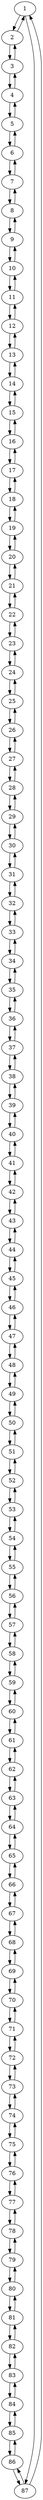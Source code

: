 digraph listacircular {
nodo970362158[label="1"];
nodo970362158->nodo1320463451;
nodo1320463451->nodo970362158;
nodo1320463451[label="2"];
nodo1320463451->nodo1736751462;
nodo1736751462->nodo1320463451;
nodo1736751462[label="3"];
nodo1736751462->nodo226651815;
nodo226651815->nodo1736751462;
nodo226651815[label="4"];
nodo226651815->nodo3161540;
nodo3161540->nodo226651815;
nodo3161540[label="5"];
nodo3161540->nodo1804439533;
nodo1804439533->nodo3161540;
nodo1804439533[label="6"];
nodo1804439533->nodo696276083;
nodo696276083->nodo1804439533;
nodo696276083[label="7"];
nodo696276083->nodo938074290;
nodo938074290->nodo696276083;
nodo938074290[label="8"];
nodo938074290->nodo909518230;
nodo909518230->nodo938074290;
nodo909518230[label="9"];
nodo909518230->nodo826488410;
nodo826488410->nodo909518230;
nodo826488410[label="10"];
nodo826488410->nodo449564621;
nodo449564621->nodo826488410;
nodo449564621[label="11"];
nodo449564621->nodo1650413654;
nodo1650413654->nodo449564621;
nodo1650413654[label="12"];
nodo1650413654->nodo1707266846;
nodo1707266846->nodo1650413654;
nodo1707266846[label="13"];
nodo1707266846->nodo1302059034;
nodo1302059034->nodo1707266846;
nodo1302059034[label="14"];
nodo1302059034->nodo157991875;
nodo157991875->nodo1302059034;
nodo157991875[label="15"];
nodo157991875->nodo288358232;
nodo288358232->nodo157991875;
nodo288358232[label="16"];
nodo288358232->nodo1652986944;
nodo1652986944->nodo288358232;
nodo1652986944[label="17"];
nodo1652986944->nodo1900989186;
nodo1900989186->nodo1652986944;
nodo1900989186[label="18"];
nodo1900989186->nodo778402355;
nodo778402355->nodo1900989186;
nodo778402355[label="19"];
nodo778402355->nodo1079936408;
nodo1079936408->nodo778402355;
nodo1079936408[label="20"];
nodo1079936408->nodo371998023;
nodo371998023->nodo1079936408;
nodo371998023[label="21"];
nodo371998023->nodo297661019;
nodo297661019->nodo371998023;
nodo297661019[label="22"];
nodo297661019->nodo344766141;
nodo344766141->nodo297661019;
nodo344766141[label="23"];
nodo344766141->nodo541754353;
nodo541754353->nodo344766141;
nodo541754353[label="24"];
nodo541754353->nodo1476089018;
nodo1476089018->nodo541754353;
nodo1476089018[label="25"];
nodo1476089018->nodo699026228;
nodo699026228->nodo1476089018;
nodo699026228[label="26"];
nodo699026228->nodo1491220962;
nodo1491220962->nodo699026228;
nodo1491220962[label="27"];
nodo1491220962->nodo742620164;
nodo742620164->nodo1491220962;
nodo742620164[label="28"];
nodo742620164->nodo554738610;
nodo554738610->nodo742620164;
nodo554738610[label="29"];
nodo554738610->nodo1511571279;
nodo1511571279->nodo554738610;
nodo1511571279[label="30"];
nodo1511571279->nodo335323335;
nodo335323335->nodo1511571279;
nodo335323335[label="31"];
nodo335323335->nodo610819552;
nodo610819552->nodo335323335;
nodo610819552[label="32"];
nodo610819552->nodo12675052;
nodo12675052->nodo610819552;
nodo12675052[label="33"];
nodo12675052->nodo524046972;
nodo524046972->nodo12675052;
nodo524046972[label="34"];
nodo524046972->nodo1764762564;
nodo1764762564->nodo524046972;
nodo1764762564[label="35"];
nodo1764762564->nodo265417823;
nodo265417823->nodo1764762564;
nodo265417823[label="36"];
nodo265417823->nodo77859918;
nodo77859918->nodo265417823;
nodo77859918[label="37"];
nodo77859918->nodo2037776660;
nodo2037776660->nodo77859918;
nodo2037776660[label="38"];
nodo2037776660->nodo296760317;
nodo296760317->nodo2037776660;
nodo296760317[label="39"];
nodo296760317->nodo289623704;
nodo289623704->nodo296760317;
nodo289623704[label="40"];
nodo289623704->nodo891414146;
nodo891414146->nodo289623704;
nodo891414146[label="41"];
nodo891414146->nodo2081832851;
nodo2081832851->nodo891414146;
nodo2081832851[label="42"];
nodo2081832851->nodo1823065143;
nodo1823065143->nodo2081832851;
nodo1823065143[label="43"];
nodo1823065143->nodo1729454260;
nodo1729454260->nodo1823065143;
nodo1729454260[label="44"];
nodo1729454260->nodo1564118818;
nodo1564118818->nodo1729454260;
nodo1564118818[label="45"];
nodo1564118818->nodo270387633;
nodo270387633->nodo1564118818;
nodo270387633[label="46"];
nodo270387633->nodo842477561;
nodo842477561->nodo270387633;
nodo842477561[label="47"];
nodo842477561->nodo2129394123;
nodo2129394123->nodo842477561;
nodo2129394123[label="48"];
nodo2129394123->nodo1998666411;
nodo1998666411->nodo2129394123;
nodo1998666411[label="49"];
nodo1998666411->nodo151987647;
nodo151987647->nodo1998666411;
nodo151987647[label="50"];
nodo151987647->nodo46959488;
nodo46959488->nodo151987647;
nodo46959488[label="51"];
nodo46959488->nodo591929267;
nodo591929267->nodo46959488;
nodo591929267[label="52"];
nodo591929267->nodo1573031187;
nodo1573031187->nodo591929267;
nodo1573031187[label="53"];
nodo1573031187->nodo764443081;
nodo764443081->nodo1573031187;
nodo764443081[label="54"];
nodo764443081->nodo1273390960;
nodo1273390960->nodo764443081;
nodo1273390960[label="55"];
nodo1273390960->nodo674253880;
nodo674253880->nodo1273390960;
nodo674253880[label="56"];
nodo674253880->nodo1641276984;
nodo1641276984->nodo674253880;
nodo1641276984[label="57"];
nodo1641276984->nodo1327732218;
nodo1327732218->nodo1641276984;
nodo1327732218[label="58"];
nodo1327732218->nodo923182729;
nodo923182729->nodo1327732218;
nodo923182729[label="59"];
nodo923182729->nodo494759389;
nodo494759389->nodo923182729;
nodo494759389[label="60"];
nodo494759389->nodo1675737708;
nodo1675737708->nodo494759389;
nodo1675737708[label="61"];
nodo1675737708->nodo809398191;
nodo809398191->nodo1675737708;
nodo809398191[label="62"];
nodo809398191->nodo848209359;
nodo848209359->nodo809398191;
nodo848209359[label="63"];
nodo848209359->nodo1156265414;
nodo1156265414->nodo848209359;
nodo1156265414[label="64"];
nodo1156265414->nodo708302317;
nodo708302317->nodo1156265414;
nodo708302317[label="65"];
nodo708302317->nodo1765250067;
nodo1765250067->nodo708302317;
nodo1765250067[label="66"];
nodo1765250067->nodo785445927;
nodo785445927->nodo1765250067;
nodo785445927[label="67"];
nodo785445927->nodo864592190;
nodo864592190->nodo785445927;
nodo864592190[label="68"];
nodo864592190->nodo654610975;
nodo654610975->nodo864592190;
nodo654610975[label="69"];
nodo654610975->nodo1925586400;
nodo1925586400->nodo654610975;
nodo1925586400[label="70"];
nodo1925586400->nodo1537130067;
nodo1537130067->nodo1925586400;
nodo1537130067[label="71"];
nodo1537130067->nodo770274639;
nodo770274639->nodo1537130067;
nodo770274639[label="72"];
nodo770274639->nodo788434567;
nodo788434567->nodo770274639;
nodo788434567[label="73"];
nodo788434567->nodo1813360549;
nodo1813360549->nodo788434567;
nodo1813360549[label="74"];
nodo1813360549->nodo1113057362;
nodo1113057362->nodo1813360549;
nodo1113057362[label="75"];
nodo1113057362->nodo611495514;
nodo611495514->nodo1113057362;
nodo611495514[label="76"];
nodo611495514->nodo2124584677;
nodo2124584677->nodo611495514;
nodo2124584677[label="77"];
nodo2124584677->nodo1057715731;
nodo1057715731->nodo2124584677;
nodo1057715731[label="78"];
nodo1057715731->nodo1122176216;
nodo1122176216->nodo1057715731;
nodo1122176216[label="79"];
nodo1122176216->nodo1934785184;
nodo1934785184->nodo1122176216;
nodo1934785184[label="80"];
nodo1934785184->nodo422432657;
nodo422432657->nodo1934785184;
nodo422432657[label="81"];
nodo422432657->nodo2104658249;
nodo2104658249->nodo422432657;
nodo2104658249[label="82"];
nodo2104658249->nodo665702387;
nodo665702387->nodo2104658249;
nodo665702387[label="83"];
nodo665702387->nodo1196046044;
nodo1196046044->nodo665702387;
nodo1196046044[label="84"];
nodo1196046044->nodo820783331;
nodo820783331->nodo1196046044;
nodo820783331[label="85"];
nodo820783331->nodo1497220982;
nodo1497220982->nodo820783331;
nodo1497220982[label="86"];
nodo1497220982->nodo279333365;
nodo279333365->nodo1497220982;
nodo279333365[label="87"];
nodo279333365->nodo970362158;
nodo970362158->nodo279333365;

}
